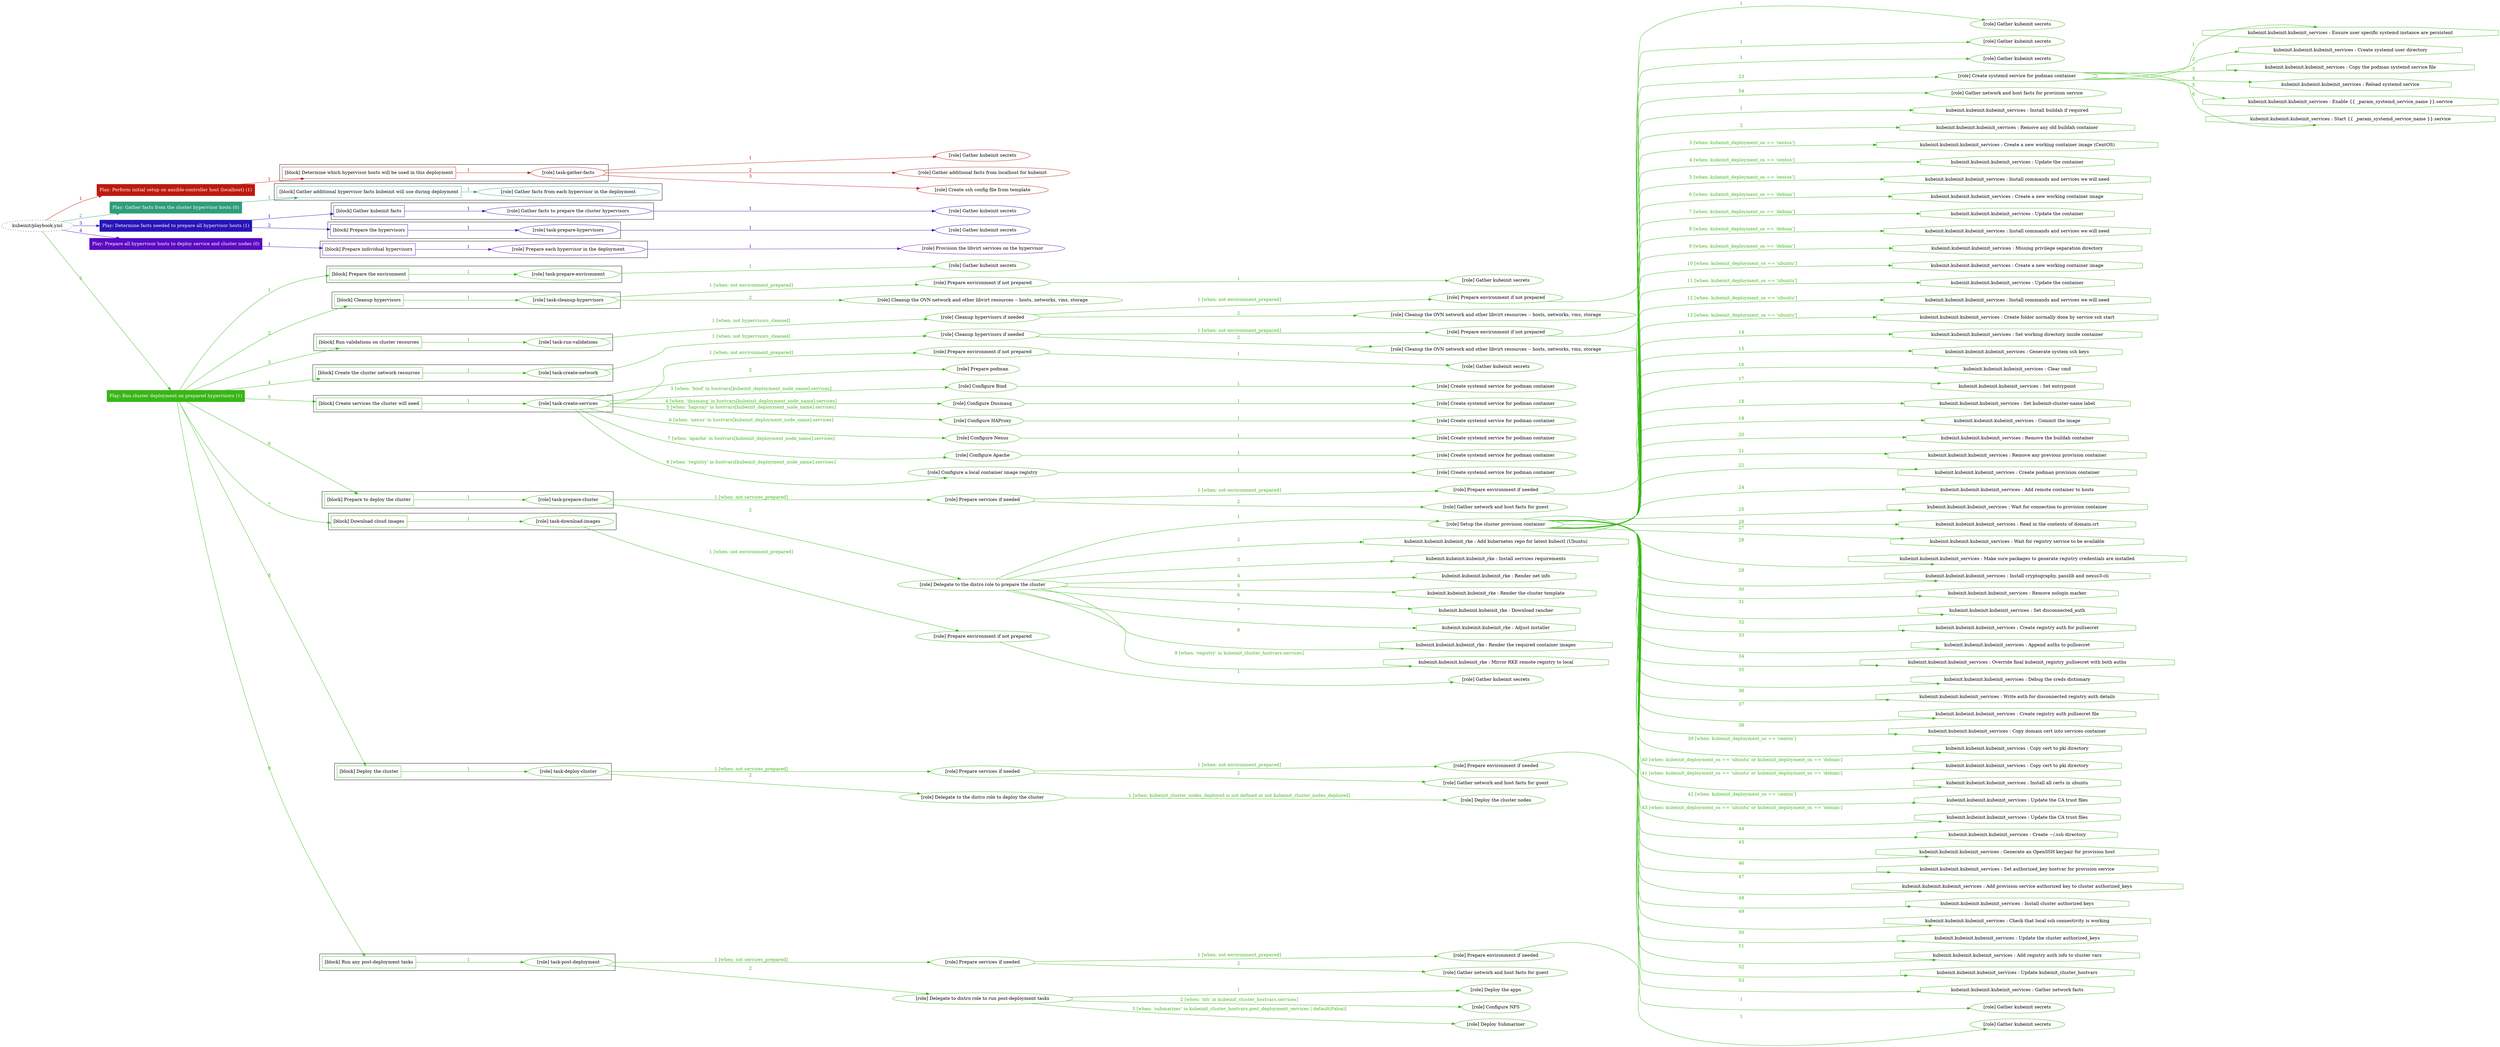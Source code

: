 digraph {
	graph [concentrate=true ordering=in rankdir=LR ratio=fill]
	edge [esep=5 sep=10]
	"kubeinit/playbook.yml" [URL="/home/runner/work/kubeinit/kubeinit/kubeinit/playbook.yml" id=playbook_b8671ef5 style=dotted]
	play_ff567a7b [label="Play: Perform initial setup on ansible-controller host (localhost) (1)" URL="/home/runner/work/kubeinit/kubeinit/kubeinit/playbook.yml" color="#bd1a0f" fontcolor="#ffffff" id=play_ff567a7b shape=box style=filled tooltip=localhost]
	"kubeinit/playbook.yml" -> play_ff567a7b [label="1 " color="#bd1a0f" fontcolor="#bd1a0f" id=edge_affedb4a labeltooltip="1 " tooltip="1 "]
	subgraph "Gather kubeinit secrets" {
		role_fac9e3c6 [label="[role] Gather kubeinit secrets" URL="/home/runner/.ansible/collections/ansible_collections/kubeinit/kubeinit/roles/kubeinit_prepare/tasks/build_hypervisors_group.yml" color="#bd1a0f" id=role_fac9e3c6 tooltip="Gather kubeinit secrets"]
	}
	subgraph "Gather additional facts from localhost for kubeinit" {
		role_4cdd33eb [label="[role] Gather additional facts from localhost for kubeinit" URL="/home/runner/.ansible/collections/ansible_collections/kubeinit/kubeinit/roles/kubeinit_prepare/tasks/build_hypervisors_group.yml" color="#bd1a0f" id=role_4cdd33eb tooltip="Gather additional facts from localhost for kubeinit"]
	}
	subgraph "Create ssh config file from template" {
		role_0581aead [label="[role] Create ssh config file from template" URL="/home/runner/.ansible/collections/ansible_collections/kubeinit/kubeinit/roles/kubeinit_prepare/tasks/build_hypervisors_group.yml" color="#bd1a0f" id=role_0581aead tooltip="Create ssh config file from template"]
	}
	subgraph "task-gather-facts" {
		role_def0feba [label="[role] task-gather-facts" URL="/home/runner/work/kubeinit/kubeinit/kubeinit/playbook.yml" color="#bd1a0f" id=role_def0feba tooltip="task-gather-facts"]
		role_def0feba -> role_fac9e3c6 [label="1 " color="#bd1a0f" fontcolor="#bd1a0f" id=edge_e288b4e5 labeltooltip="1 " tooltip="1 "]
		role_def0feba -> role_4cdd33eb [label="2 " color="#bd1a0f" fontcolor="#bd1a0f" id=edge_efd38109 labeltooltip="2 " tooltip="2 "]
		role_def0feba -> role_0581aead [label="3 " color="#bd1a0f" fontcolor="#bd1a0f" id=edge_7c57ec67 labeltooltip="3 " tooltip="3 "]
	}
	subgraph "Play: Perform initial setup on ansible-controller host (localhost) (1)" {
		play_ff567a7b -> block_1303dfe5 [label=1 color="#bd1a0f" fontcolor="#bd1a0f" id=edge_560dbb04 labeltooltip=1 tooltip=1]
		subgraph cluster_block_1303dfe5 {
			block_1303dfe5 [label="[block] Determine which hypervisor hosts will be used in this deployment" URL="/home/runner/work/kubeinit/kubeinit/kubeinit/playbook.yml" color="#bd1a0f" id=block_1303dfe5 labeltooltip="Determine which hypervisor hosts will be used in this deployment" shape=box tooltip="Determine which hypervisor hosts will be used in this deployment"]
			block_1303dfe5 -> role_def0feba [label="1 " color="#bd1a0f" fontcolor="#bd1a0f" id=edge_3c18b00a labeltooltip="1 " tooltip="1 "]
		}
	}
	play_193dd03e [label="Play: Gather facts from the cluster hypervisor hosts (0)" URL="/home/runner/work/kubeinit/kubeinit/kubeinit/playbook.yml" color="#2e9e7a" fontcolor="#ffffff" id=play_193dd03e shape=box style=filled tooltip="Play: Gather facts from the cluster hypervisor hosts (0)"]
	"kubeinit/playbook.yml" -> play_193dd03e [label="2 " color="#2e9e7a" fontcolor="#2e9e7a" id=edge_cc8d2d43 labeltooltip="2 " tooltip="2 "]
	subgraph "Gather facts from each hypervisor in the deployment" {
		role_054ab687 [label="[role] Gather facts from each hypervisor in the deployment" URL="/home/runner/work/kubeinit/kubeinit/kubeinit/playbook.yml" color="#2e9e7a" id=role_054ab687 tooltip="Gather facts from each hypervisor in the deployment"]
	}
	subgraph "Play: Gather facts from the cluster hypervisor hosts (0)" {
		play_193dd03e -> block_6499e3e8 [label=1 color="#2e9e7a" fontcolor="#2e9e7a" id=edge_490971b0 labeltooltip=1 tooltip=1]
		subgraph cluster_block_6499e3e8 {
			block_6499e3e8 [label="[block] Gather additional hypervisor facts kubeinit will use during deployment" URL="/home/runner/work/kubeinit/kubeinit/kubeinit/playbook.yml" color="#2e9e7a" id=block_6499e3e8 labeltooltip="Gather additional hypervisor facts kubeinit will use during deployment" shape=box tooltip="Gather additional hypervisor facts kubeinit will use during deployment"]
			block_6499e3e8 -> role_054ab687 [label="1 " color="#2e9e7a" fontcolor="#2e9e7a" id=edge_6e7d447c labeltooltip="1 " tooltip="1 "]
		}
	}
	play_bef8e366 [label="Play: Determine facts needed to prepare all hypervisor hosts (1)" URL="/home/runner/work/kubeinit/kubeinit/kubeinit/playbook.yml" color="#2714b8" fontcolor="#ffffff" id=play_bef8e366 shape=box style=filled tooltip=localhost]
	"kubeinit/playbook.yml" -> play_bef8e366 [label="3 " color="#2714b8" fontcolor="#2714b8" id=edge_e73cb2c5 labeltooltip="3 " tooltip="3 "]
	subgraph "Gather kubeinit secrets" {
		role_4cca73db [label="[role] Gather kubeinit secrets" URL="/home/runner/.ansible/collections/ansible_collections/kubeinit/kubeinit/roles/kubeinit_prepare/tasks/gather_kubeinit_facts.yml" color="#2714b8" id=role_4cca73db tooltip="Gather kubeinit secrets"]
	}
	subgraph "Gather facts to prepare the cluster hypervisors" {
		role_2d3e882f [label="[role] Gather facts to prepare the cluster hypervisors" URL="/home/runner/work/kubeinit/kubeinit/kubeinit/playbook.yml" color="#2714b8" id=role_2d3e882f tooltip="Gather facts to prepare the cluster hypervisors"]
		role_2d3e882f -> role_4cca73db [label="1 " color="#2714b8" fontcolor="#2714b8" id=edge_10075761 labeltooltip="1 " tooltip="1 "]
	}
	subgraph "Gather kubeinit secrets" {
		role_e410af43 [label="[role] Gather kubeinit secrets" URL="/home/runner/.ansible/collections/ansible_collections/kubeinit/kubeinit/roles/kubeinit_prepare/tasks/gather_kubeinit_facts.yml" color="#2714b8" id=role_e410af43 tooltip="Gather kubeinit secrets"]
	}
	subgraph "task-prepare-hypervisors" {
		role_1ecd9e24 [label="[role] task-prepare-hypervisors" URL="/home/runner/work/kubeinit/kubeinit/kubeinit/playbook.yml" color="#2714b8" id=role_1ecd9e24 tooltip="task-prepare-hypervisors"]
		role_1ecd9e24 -> role_e410af43 [label="1 " color="#2714b8" fontcolor="#2714b8" id=edge_fe01501a labeltooltip="1 " tooltip="1 "]
	}
	subgraph "Play: Determine facts needed to prepare all hypervisor hosts (1)" {
		play_bef8e366 -> block_54587611 [label=1 color="#2714b8" fontcolor="#2714b8" id=edge_dfd7fd90 labeltooltip=1 tooltip=1]
		subgraph cluster_block_54587611 {
			block_54587611 [label="[block] Gather kubeinit facts" URL="/home/runner/work/kubeinit/kubeinit/kubeinit/playbook.yml" color="#2714b8" id=block_54587611 labeltooltip="Gather kubeinit facts" shape=box tooltip="Gather kubeinit facts"]
			block_54587611 -> role_2d3e882f [label="1 " color="#2714b8" fontcolor="#2714b8" id=edge_e0559d84 labeltooltip="1 " tooltip="1 "]
		}
		play_bef8e366 -> block_67fb59d6 [label=2 color="#2714b8" fontcolor="#2714b8" id=edge_991e4720 labeltooltip=2 tooltip=2]
		subgraph cluster_block_67fb59d6 {
			block_67fb59d6 [label="[block] Prepare the hypervisors" URL="/home/runner/work/kubeinit/kubeinit/kubeinit/playbook.yml" color="#2714b8" id=block_67fb59d6 labeltooltip="Prepare the hypervisors" shape=box tooltip="Prepare the hypervisors"]
			block_67fb59d6 -> role_1ecd9e24 [label="1 " color="#2714b8" fontcolor="#2714b8" id=edge_68d700e1 labeltooltip="1 " tooltip="1 "]
		}
	}
	play_0c8c3bb7 [label="Play: Prepare all hypervisor hosts to deploy service and cluster nodes (0)" URL="/home/runner/work/kubeinit/kubeinit/kubeinit/playbook.yml" color="#590ac2" fontcolor="#ffffff" id=play_0c8c3bb7 shape=box style=filled tooltip="Play: Prepare all hypervisor hosts to deploy service and cluster nodes (0)"]
	"kubeinit/playbook.yml" -> play_0c8c3bb7 [label="4 " color="#590ac2" fontcolor="#590ac2" id=edge_bba71cee labeltooltip="4 " tooltip="4 "]
	subgraph "Provision the libvirt services on the hypervisor" {
		role_e6440c6c [label="[role] Provision the libvirt services on the hypervisor" URL="/home/runner/.ansible/collections/ansible_collections/kubeinit/kubeinit/roles/kubeinit_prepare/tasks/prepare_hypervisor.yml" color="#590ac2" id=role_e6440c6c tooltip="Provision the libvirt services on the hypervisor"]
	}
	subgraph "Prepare each hypervisor in the deployment" {
		role_e2b4f281 [label="[role] Prepare each hypervisor in the deployment" URL="/home/runner/work/kubeinit/kubeinit/kubeinit/playbook.yml" color="#590ac2" id=role_e2b4f281 tooltip="Prepare each hypervisor in the deployment"]
		role_e2b4f281 -> role_e6440c6c [label="1 " color="#590ac2" fontcolor="#590ac2" id=edge_c1fa16e4 labeltooltip="1 " tooltip="1 "]
	}
	subgraph "Play: Prepare all hypervisor hosts to deploy service and cluster nodes (0)" {
		play_0c8c3bb7 -> block_47e8fdd9 [label=1 color="#590ac2" fontcolor="#590ac2" id=edge_b3bafd93 labeltooltip=1 tooltip=1]
		subgraph cluster_block_47e8fdd9 {
			block_47e8fdd9 [label="[block] Prepare individual hypervisors" URL="/home/runner/work/kubeinit/kubeinit/kubeinit/playbook.yml" color="#590ac2" id=block_47e8fdd9 labeltooltip="Prepare individual hypervisors" shape=box tooltip="Prepare individual hypervisors"]
			block_47e8fdd9 -> role_e2b4f281 [label="1 " color="#590ac2" fontcolor="#590ac2" id=edge_8c37121a labeltooltip="1 " tooltip="1 "]
		}
	}
	play_85b957d9 [label="Play: Run cluster deployment on prepared hypervisors (1)" URL="/home/runner/work/kubeinit/kubeinit/kubeinit/playbook.yml" color="#38b616" fontcolor="#ffffff" id=play_85b957d9 shape=box style=filled tooltip=localhost]
	"kubeinit/playbook.yml" -> play_85b957d9 [label="5 " color="#38b616" fontcolor="#38b616" id=edge_f18d99c5 labeltooltip="5 " tooltip="5 "]
	subgraph "Gather kubeinit secrets" {
		role_075ce06c [label="[role] Gather kubeinit secrets" URL="/home/runner/.ansible/collections/ansible_collections/kubeinit/kubeinit/roles/kubeinit_prepare/tasks/gather_kubeinit_facts.yml" color="#38b616" id=role_075ce06c tooltip="Gather kubeinit secrets"]
	}
	subgraph "task-prepare-environment" {
		role_3ad48982 [label="[role] task-prepare-environment" URL="/home/runner/work/kubeinit/kubeinit/kubeinit/playbook.yml" color="#38b616" id=role_3ad48982 tooltip="task-prepare-environment"]
		role_3ad48982 -> role_075ce06c [label="1 " color="#38b616" fontcolor="#38b616" id=edge_805ef111 labeltooltip="1 " tooltip="1 "]
	}
	subgraph "Gather kubeinit secrets" {
		role_22cdb119 [label="[role] Gather kubeinit secrets" URL="/home/runner/.ansible/collections/ansible_collections/kubeinit/kubeinit/roles/kubeinit_prepare/tasks/gather_kubeinit_facts.yml" color="#38b616" id=role_22cdb119 tooltip="Gather kubeinit secrets"]
	}
	subgraph "Prepare environment if not prepared" {
		role_b7f009e2 [label="[role] Prepare environment if not prepared" URL="/home/runner/.ansible/collections/ansible_collections/kubeinit/kubeinit/roles/kubeinit_prepare/tasks/cleanup_hypervisors.yml" color="#38b616" id=role_b7f009e2 tooltip="Prepare environment if not prepared"]
		role_b7f009e2 -> role_22cdb119 [label="1 " color="#38b616" fontcolor="#38b616" id=edge_683f87c6 labeltooltip="1 " tooltip="1 "]
	}
	subgraph "Cleanup the OVN network and other libvirt resources -- hosts, networks, vms, storage" {
		role_07d6e285 [label="[role] Cleanup the OVN network and other libvirt resources -- hosts, networks, vms, storage" URL="/home/runner/.ansible/collections/ansible_collections/kubeinit/kubeinit/roles/kubeinit_prepare/tasks/cleanup_hypervisors.yml" color="#38b616" id=role_07d6e285 tooltip="Cleanup the OVN network and other libvirt resources -- hosts, networks, vms, storage"]
	}
	subgraph "task-cleanup-hypervisors" {
		role_02919202 [label="[role] task-cleanup-hypervisors" URL="/home/runner/work/kubeinit/kubeinit/kubeinit/playbook.yml" color="#38b616" id=role_02919202 tooltip="task-cleanup-hypervisors"]
		role_02919202 -> role_b7f009e2 [label="1 [when: not environment_prepared]" color="#38b616" fontcolor="#38b616" id=edge_7c2b36ea labeltooltip="1 [when: not environment_prepared]" tooltip="1 [when: not environment_prepared]"]
		role_02919202 -> role_07d6e285 [label="2 " color="#38b616" fontcolor="#38b616" id=edge_29fdc644 labeltooltip="2 " tooltip="2 "]
	}
	subgraph "Gather kubeinit secrets" {
		role_66b452a7 [label="[role] Gather kubeinit secrets" URL="/home/runner/.ansible/collections/ansible_collections/kubeinit/kubeinit/roles/kubeinit_prepare/tasks/gather_kubeinit_facts.yml" color="#38b616" id=role_66b452a7 tooltip="Gather kubeinit secrets"]
	}
	subgraph "Prepare environment if not prepared" {
		role_5bad5813 [label="[role] Prepare environment if not prepared" URL="/home/runner/.ansible/collections/ansible_collections/kubeinit/kubeinit/roles/kubeinit_prepare/tasks/cleanup_hypervisors.yml" color="#38b616" id=role_5bad5813 tooltip="Prepare environment if not prepared"]
		role_5bad5813 -> role_66b452a7 [label="1 " color="#38b616" fontcolor="#38b616" id=edge_6b408555 labeltooltip="1 " tooltip="1 "]
	}
	subgraph "Cleanup the OVN network and other libvirt resources -- hosts, networks, vms, storage" {
		role_e73fc102 [label="[role] Cleanup the OVN network and other libvirt resources -- hosts, networks, vms, storage" URL="/home/runner/.ansible/collections/ansible_collections/kubeinit/kubeinit/roles/kubeinit_prepare/tasks/cleanup_hypervisors.yml" color="#38b616" id=role_e73fc102 tooltip="Cleanup the OVN network and other libvirt resources -- hosts, networks, vms, storage"]
	}
	subgraph "Cleanup hypervisors if needed" {
		role_3978f282 [label="[role] Cleanup hypervisors if needed" URL="/home/runner/.ansible/collections/ansible_collections/kubeinit/kubeinit/roles/kubeinit_validations/tasks/main.yml" color="#38b616" id=role_3978f282 tooltip="Cleanup hypervisors if needed"]
		role_3978f282 -> role_5bad5813 [label="1 [when: not environment_prepared]" color="#38b616" fontcolor="#38b616" id=edge_f3e982ee labeltooltip="1 [when: not environment_prepared]" tooltip="1 [when: not environment_prepared]"]
		role_3978f282 -> role_e73fc102 [label="2 " color="#38b616" fontcolor="#38b616" id=edge_a4e8788a labeltooltip="2 " tooltip="2 "]
	}
	subgraph "task-run-validations" {
		role_edaf6e57 [label="[role] task-run-validations" URL="/home/runner/work/kubeinit/kubeinit/kubeinit/playbook.yml" color="#38b616" id=role_edaf6e57 tooltip="task-run-validations"]
		role_edaf6e57 -> role_3978f282 [label="1 [when: not hypervisors_cleaned]" color="#38b616" fontcolor="#38b616" id=edge_09663c10 labeltooltip="1 [when: not hypervisors_cleaned]" tooltip="1 [when: not hypervisors_cleaned]"]
	}
	subgraph "Gather kubeinit secrets" {
		role_32e1172f [label="[role] Gather kubeinit secrets" URL="/home/runner/.ansible/collections/ansible_collections/kubeinit/kubeinit/roles/kubeinit_prepare/tasks/gather_kubeinit_facts.yml" color="#38b616" id=role_32e1172f tooltip="Gather kubeinit secrets"]
	}
	subgraph "Prepare environment if not prepared" {
		role_137f0995 [label="[role] Prepare environment if not prepared" URL="/home/runner/.ansible/collections/ansible_collections/kubeinit/kubeinit/roles/kubeinit_prepare/tasks/cleanup_hypervisors.yml" color="#38b616" id=role_137f0995 tooltip="Prepare environment if not prepared"]
		role_137f0995 -> role_32e1172f [label="1 " color="#38b616" fontcolor="#38b616" id=edge_3b722fe4 labeltooltip="1 " tooltip="1 "]
	}
	subgraph "Cleanup the OVN network and other libvirt resources -- hosts, networks, vms, storage" {
		role_1a595654 [label="[role] Cleanup the OVN network and other libvirt resources -- hosts, networks, vms, storage" URL="/home/runner/.ansible/collections/ansible_collections/kubeinit/kubeinit/roles/kubeinit_prepare/tasks/cleanup_hypervisors.yml" color="#38b616" id=role_1a595654 tooltip="Cleanup the OVN network and other libvirt resources -- hosts, networks, vms, storage"]
	}
	subgraph "Cleanup hypervisors if needed" {
		role_8cc003fd [label="[role] Cleanup hypervisors if needed" URL="/home/runner/.ansible/collections/ansible_collections/kubeinit/kubeinit/roles/kubeinit_libvirt/tasks/create_network.yml" color="#38b616" id=role_8cc003fd tooltip="Cleanup hypervisors if needed"]
		role_8cc003fd -> role_137f0995 [label="1 [when: not environment_prepared]" color="#38b616" fontcolor="#38b616" id=edge_49f9e09c labeltooltip="1 [when: not environment_prepared]" tooltip="1 [when: not environment_prepared]"]
		role_8cc003fd -> role_1a595654 [label="2 " color="#38b616" fontcolor="#38b616" id=edge_f856be42 labeltooltip="2 " tooltip="2 "]
	}
	subgraph "task-create-network" {
		role_70c27ba2 [label="[role] task-create-network" URL="/home/runner/work/kubeinit/kubeinit/kubeinit/playbook.yml" color="#38b616" id=role_70c27ba2 tooltip="task-create-network"]
		role_70c27ba2 -> role_8cc003fd [label="1 [when: not hypervisors_cleaned]" color="#38b616" fontcolor="#38b616" id=edge_4db4641d labeltooltip="1 [when: not hypervisors_cleaned]" tooltip="1 [when: not hypervisors_cleaned]"]
	}
	subgraph "Gather kubeinit secrets" {
		role_de928665 [label="[role] Gather kubeinit secrets" URL="/home/runner/.ansible/collections/ansible_collections/kubeinit/kubeinit/roles/kubeinit_prepare/tasks/gather_kubeinit_facts.yml" color="#38b616" id=role_de928665 tooltip="Gather kubeinit secrets"]
	}
	subgraph "Prepare environment if not prepared" {
		role_a6d1275f [label="[role] Prepare environment if not prepared" URL="/home/runner/.ansible/collections/ansible_collections/kubeinit/kubeinit/roles/kubeinit_services/tasks/main.yml" color="#38b616" id=role_a6d1275f tooltip="Prepare environment if not prepared"]
		role_a6d1275f -> role_de928665 [label="1 " color="#38b616" fontcolor="#38b616" id=edge_2aa73ec5 labeltooltip="1 " tooltip="1 "]
	}
	subgraph "Prepare podman" {
		role_ccf9ede4 [label="[role] Prepare podman" URL="/home/runner/.ansible/collections/ansible_collections/kubeinit/kubeinit/roles/kubeinit_services/tasks/00_create_service_pod.yml" color="#38b616" id=role_ccf9ede4 tooltip="Prepare podman"]
	}
	subgraph "Create systemd service for podman container" {
		role_106bab08 [label="[role] Create systemd service for podman container" URL="/home/runner/.ansible/collections/ansible_collections/kubeinit/kubeinit/roles/kubeinit_bind/tasks/main.yml" color="#38b616" id=role_106bab08 tooltip="Create systemd service for podman container"]
	}
	subgraph "Configure Bind" {
		role_5f814065 [label="[role] Configure Bind" URL="/home/runner/.ansible/collections/ansible_collections/kubeinit/kubeinit/roles/kubeinit_services/tasks/start_services_containers.yml" color="#38b616" id=role_5f814065 tooltip="Configure Bind"]
		role_5f814065 -> role_106bab08 [label="1 " color="#38b616" fontcolor="#38b616" id=edge_4bdde65e labeltooltip="1 " tooltip="1 "]
	}
	subgraph "Create systemd service for podman container" {
		role_5848db6f [label="[role] Create systemd service for podman container" URL="/home/runner/.ansible/collections/ansible_collections/kubeinit/kubeinit/roles/kubeinit_dnsmasq/tasks/main.yml" color="#38b616" id=role_5848db6f tooltip="Create systemd service for podman container"]
	}
	subgraph "Configure Dnsmasq" {
		role_4032ce8b [label="[role] Configure Dnsmasq" URL="/home/runner/.ansible/collections/ansible_collections/kubeinit/kubeinit/roles/kubeinit_services/tasks/start_services_containers.yml" color="#38b616" id=role_4032ce8b tooltip="Configure Dnsmasq"]
		role_4032ce8b -> role_5848db6f [label="1 " color="#38b616" fontcolor="#38b616" id=edge_c94370e6 labeltooltip="1 " tooltip="1 "]
	}
	subgraph "Create systemd service for podman container" {
		role_24f0d1ff [label="[role] Create systemd service for podman container" URL="/home/runner/.ansible/collections/ansible_collections/kubeinit/kubeinit/roles/kubeinit_haproxy/tasks/main.yml" color="#38b616" id=role_24f0d1ff tooltip="Create systemd service for podman container"]
	}
	subgraph "Configure HAProxy" {
		role_a11d079d [label="[role] Configure HAProxy" URL="/home/runner/.ansible/collections/ansible_collections/kubeinit/kubeinit/roles/kubeinit_services/tasks/start_services_containers.yml" color="#38b616" id=role_a11d079d tooltip="Configure HAProxy"]
		role_a11d079d -> role_24f0d1ff [label="1 " color="#38b616" fontcolor="#38b616" id=edge_bb38bdb5 labeltooltip="1 " tooltip="1 "]
	}
	subgraph "Create systemd service for podman container" {
		role_484a21a5 [label="[role] Create systemd service for podman container" URL="/home/runner/.ansible/collections/ansible_collections/kubeinit/kubeinit/roles/kubeinit_nexus/tasks/main.yml" color="#38b616" id=role_484a21a5 tooltip="Create systemd service for podman container"]
	}
	subgraph "Configure Nexus" {
		role_423c7cff [label="[role] Configure Nexus" URL="/home/runner/.ansible/collections/ansible_collections/kubeinit/kubeinit/roles/kubeinit_services/tasks/start_services_containers.yml" color="#38b616" id=role_423c7cff tooltip="Configure Nexus"]
		role_423c7cff -> role_484a21a5 [label="1 " color="#38b616" fontcolor="#38b616" id=edge_04c9b29c labeltooltip="1 " tooltip="1 "]
	}
	subgraph "Create systemd service for podman container" {
		role_51f51530 [label="[role] Create systemd service for podman container" URL="/home/runner/.ansible/collections/ansible_collections/kubeinit/kubeinit/roles/kubeinit_apache/tasks/main.yml" color="#38b616" id=role_51f51530 tooltip="Create systemd service for podman container"]
	}
	subgraph "Configure Apache" {
		role_da8a0854 [label="[role] Configure Apache" URL="/home/runner/.ansible/collections/ansible_collections/kubeinit/kubeinit/roles/kubeinit_services/tasks/start_services_containers.yml" color="#38b616" id=role_da8a0854 tooltip="Configure Apache"]
		role_da8a0854 -> role_51f51530 [label="1 " color="#38b616" fontcolor="#38b616" id=edge_07b40779 labeltooltip="1 " tooltip="1 "]
	}
	subgraph "Create systemd service for podman container" {
		role_a5f78b55 [label="[role] Create systemd service for podman container" URL="/home/runner/.ansible/collections/ansible_collections/kubeinit/kubeinit/roles/kubeinit_registry/tasks/main.yml" color="#38b616" id=role_a5f78b55 tooltip="Create systemd service for podman container"]
	}
	subgraph "Configure a local container image registry" {
		role_7aef704e [label="[role] Configure a local container image registry" URL="/home/runner/.ansible/collections/ansible_collections/kubeinit/kubeinit/roles/kubeinit_services/tasks/start_services_containers.yml" color="#38b616" id=role_7aef704e tooltip="Configure a local container image registry"]
		role_7aef704e -> role_a5f78b55 [label="1 " color="#38b616" fontcolor="#38b616" id=edge_5f864ce4 labeltooltip="1 " tooltip="1 "]
	}
	subgraph "task-create-services" {
		role_e136aeb9 [label="[role] task-create-services" URL="/home/runner/work/kubeinit/kubeinit/kubeinit/playbook.yml" color="#38b616" id=role_e136aeb9 tooltip="task-create-services"]
		role_e136aeb9 -> role_a6d1275f [label="1 [when: not environment_prepared]" color="#38b616" fontcolor="#38b616" id=edge_d88a4bb6 labeltooltip="1 [when: not environment_prepared]" tooltip="1 [when: not environment_prepared]"]
		role_e136aeb9 -> role_ccf9ede4 [label="2 " color="#38b616" fontcolor="#38b616" id=edge_939d206b labeltooltip="2 " tooltip="2 "]
		role_e136aeb9 -> role_5f814065 [label="3 [when: 'bind' in hostvars[kubeinit_deployment_node_name].services]" color="#38b616" fontcolor="#38b616" id=edge_97bcc026 labeltooltip="3 [when: 'bind' in hostvars[kubeinit_deployment_node_name].services]" tooltip="3 [when: 'bind' in hostvars[kubeinit_deployment_node_name].services]"]
		role_e136aeb9 -> role_4032ce8b [label="4 [when: 'dnsmasq' in hostvars[kubeinit_deployment_node_name].services]" color="#38b616" fontcolor="#38b616" id=edge_df2351cf labeltooltip="4 [when: 'dnsmasq' in hostvars[kubeinit_deployment_node_name].services]" tooltip="4 [when: 'dnsmasq' in hostvars[kubeinit_deployment_node_name].services]"]
		role_e136aeb9 -> role_a11d079d [label="5 [when: 'haproxy' in hostvars[kubeinit_deployment_node_name].services]" color="#38b616" fontcolor="#38b616" id=edge_a25696b3 labeltooltip="5 [when: 'haproxy' in hostvars[kubeinit_deployment_node_name].services]" tooltip="5 [when: 'haproxy' in hostvars[kubeinit_deployment_node_name].services]"]
		role_e136aeb9 -> role_423c7cff [label="6 [when: 'nexus' in hostvars[kubeinit_deployment_node_name].services]" color="#38b616" fontcolor="#38b616" id=edge_50750819 labeltooltip="6 [when: 'nexus' in hostvars[kubeinit_deployment_node_name].services]" tooltip="6 [when: 'nexus' in hostvars[kubeinit_deployment_node_name].services]"]
		role_e136aeb9 -> role_da8a0854 [label="7 [when: 'apache' in hostvars[kubeinit_deployment_node_name].services]" color="#38b616" fontcolor="#38b616" id=edge_b57d7f61 labeltooltip="7 [when: 'apache' in hostvars[kubeinit_deployment_node_name].services]" tooltip="7 [when: 'apache' in hostvars[kubeinit_deployment_node_name].services]"]
		role_e136aeb9 -> role_7aef704e [label="8 [when: 'registry' in hostvars[kubeinit_deployment_node_name].services]" color="#38b616" fontcolor="#38b616" id=edge_77b4b9d7 labeltooltip="8 [when: 'registry' in hostvars[kubeinit_deployment_node_name].services]" tooltip="8 [when: 'registry' in hostvars[kubeinit_deployment_node_name].services]"]
	}
	subgraph "Gather kubeinit secrets" {
		role_cf4713f1 [label="[role] Gather kubeinit secrets" URL="/home/runner/.ansible/collections/ansible_collections/kubeinit/kubeinit/roles/kubeinit_prepare/tasks/gather_kubeinit_facts.yml" color="#38b616" id=role_cf4713f1 tooltip="Gather kubeinit secrets"]
	}
	subgraph "Prepare environment if needed" {
		role_0eb59223 [label="[role] Prepare environment if needed" URL="/home/runner/.ansible/collections/ansible_collections/kubeinit/kubeinit/roles/kubeinit_services/tasks/prepare_services.yml" color="#38b616" id=role_0eb59223 tooltip="Prepare environment if needed"]
		role_0eb59223 -> role_cf4713f1 [label="1 " color="#38b616" fontcolor="#38b616" id=edge_d5cdbf39 labeltooltip="1 " tooltip="1 "]
	}
	subgraph "Gather network and host facts for guest" {
		role_5049c915 [label="[role] Gather network and host facts for guest" URL="/home/runner/.ansible/collections/ansible_collections/kubeinit/kubeinit/roles/kubeinit_services/tasks/prepare_services.yml" color="#38b616" id=role_5049c915 tooltip="Gather network and host facts for guest"]
	}
	subgraph "Prepare services if needed" {
		role_60da5153 [label="[role] Prepare services if needed" URL="/home/runner/.ansible/collections/ansible_collections/kubeinit/kubeinit/roles/kubeinit_prepare/tasks/prepare_cluster.yml" color="#38b616" id=role_60da5153 tooltip="Prepare services if needed"]
		role_60da5153 -> role_0eb59223 [label="1 [when: not environment_prepared]" color="#38b616" fontcolor="#38b616" id=edge_3df20f68 labeltooltip="1 [when: not environment_prepared]" tooltip="1 [when: not environment_prepared]"]
		role_60da5153 -> role_5049c915 [label="2 " color="#38b616" fontcolor="#38b616" id=edge_75069b60 labeltooltip="2 " tooltip="2 "]
	}
	subgraph "Create systemd service for podman container" {
		role_cef51977 [label="[role] Create systemd service for podman container" URL="/home/runner/.ansible/collections/ansible_collections/kubeinit/kubeinit/roles/kubeinit_services/tasks/create_provision_container.yml" color="#38b616" id=role_cef51977 tooltip="Create systemd service for podman container"]
		task_68add581 [label="kubeinit.kubeinit.kubeinit_services : Ensure user specific systemd instance are persistent" URL="/home/runner/.ansible/collections/ansible_collections/kubeinit/kubeinit/roles/kubeinit_services/tasks/create_managed_service.yml" color="#38b616" id=task_68add581 shape=octagon tooltip="kubeinit.kubeinit.kubeinit_services : Ensure user specific systemd instance are persistent"]
		role_cef51977 -> task_68add581 [label="1 " color="#38b616" fontcolor="#38b616" id=edge_eb9d6899 labeltooltip="1 " tooltip="1 "]
		task_0d1e38a5 [label="kubeinit.kubeinit.kubeinit_services : Create systemd user directory" URL="/home/runner/.ansible/collections/ansible_collections/kubeinit/kubeinit/roles/kubeinit_services/tasks/create_managed_service.yml" color="#38b616" id=task_0d1e38a5 shape=octagon tooltip="kubeinit.kubeinit.kubeinit_services : Create systemd user directory"]
		role_cef51977 -> task_0d1e38a5 [label="2 " color="#38b616" fontcolor="#38b616" id=edge_d58c9d8b labeltooltip="2 " tooltip="2 "]
		task_d6154291 [label="kubeinit.kubeinit.kubeinit_services : Copy the podman systemd service file" URL="/home/runner/.ansible/collections/ansible_collections/kubeinit/kubeinit/roles/kubeinit_services/tasks/create_managed_service.yml" color="#38b616" id=task_d6154291 shape=octagon tooltip="kubeinit.kubeinit.kubeinit_services : Copy the podman systemd service file"]
		role_cef51977 -> task_d6154291 [label="3 " color="#38b616" fontcolor="#38b616" id=edge_98ba3842 labeltooltip="3 " tooltip="3 "]
		task_1b3166d1 [label="kubeinit.kubeinit.kubeinit_services : Reload systemd service" URL="/home/runner/.ansible/collections/ansible_collections/kubeinit/kubeinit/roles/kubeinit_services/tasks/create_managed_service.yml" color="#38b616" id=task_1b3166d1 shape=octagon tooltip="kubeinit.kubeinit.kubeinit_services : Reload systemd service"]
		role_cef51977 -> task_1b3166d1 [label="4 " color="#38b616" fontcolor="#38b616" id=edge_a6b68dfe labeltooltip="4 " tooltip="4 "]
		task_6e316011 [label="kubeinit.kubeinit.kubeinit_services : Enable {{ _param_systemd_service_name }}.service" URL="/home/runner/.ansible/collections/ansible_collections/kubeinit/kubeinit/roles/kubeinit_services/tasks/create_managed_service.yml" color="#38b616" id=task_6e316011 shape=octagon tooltip="kubeinit.kubeinit.kubeinit_services : Enable {{ _param_systemd_service_name }}.service"]
		role_cef51977 -> task_6e316011 [label="5 " color="#38b616" fontcolor="#38b616" id=edge_de75b8e3 labeltooltip="5 " tooltip="5 "]
		task_6c116fbd [label="kubeinit.kubeinit.kubeinit_services : Start {{ _param_systemd_service_name }}.service" URL="/home/runner/.ansible/collections/ansible_collections/kubeinit/kubeinit/roles/kubeinit_services/tasks/create_managed_service.yml" color="#38b616" id=task_6c116fbd shape=octagon tooltip="kubeinit.kubeinit.kubeinit_services : Start {{ _param_systemd_service_name }}.service"]
		role_cef51977 -> task_6c116fbd [label="6 " color="#38b616" fontcolor="#38b616" id=edge_c7eb261a labeltooltip="6 " tooltip="6 "]
	}
	subgraph "Gather network and host facts for provision service" {
		role_6a3f53f6 [label="[role] Gather network and host facts for provision service" URL="/home/runner/.ansible/collections/ansible_collections/kubeinit/kubeinit/roles/kubeinit_services/tasks/create_provision_container.yml" color="#38b616" id=role_6a3f53f6 tooltip="Gather network and host facts for provision service"]
	}
	subgraph "Setup the cluster provision container" {
		role_4dbf3464 [label="[role] Setup the cluster provision container" URL="/home/runner/.ansible/collections/ansible_collections/kubeinit/kubeinit/roles/kubeinit_rke/tasks/prepare_cluster.yml" color="#38b616" id=role_4dbf3464 tooltip="Setup the cluster provision container"]
		task_be254e62 [label="kubeinit.kubeinit.kubeinit_services : Install buildah if required" URL="/home/runner/.ansible/collections/ansible_collections/kubeinit/kubeinit/roles/kubeinit_services/tasks/create_provision_container.yml" color="#38b616" id=task_be254e62 shape=octagon tooltip="kubeinit.kubeinit.kubeinit_services : Install buildah if required"]
		role_4dbf3464 -> task_be254e62 [label="1 " color="#38b616" fontcolor="#38b616" id=edge_670efe4f labeltooltip="1 " tooltip="1 "]
		task_357c3388 [label="kubeinit.kubeinit.kubeinit_services : Remove any old buildah container" URL="/home/runner/.ansible/collections/ansible_collections/kubeinit/kubeinit/roles/kubeinit_services/tasks/create_provision_container.yml" color="#38b616" id=task_357c3388 shape=octagon tooltip="kubeinit.kubeinit.kubeinit_services : Remove any old buildah container"]
		role_4dbf3464 -> task_357c3388 [label="2 " color="#38b616" fontcolor="#38b616" id=edge_f60c5a6c labeltooltip="2 " tooltip="2 "]
		task_37d7bf8e [label="kubeinit.kubeinit.kubeinit_services : Create a new working container image (CentOS)" URL="/home/runner/.ansible/collections/ansible_collections/kubeinit/kubeinit/roles/kubeinit_services/tasks/create_provision_container.yml" color="#38b616" id=task_37d7bf8e shape=octagon tooltip="kubeinit.kubeinit.kubeinit_services : Create a new working container image (CentOS)"]
		role_4dbf3464 -> task_37d7bf8e [label="3 [when: kubeinit_deployment_os == 'centos']" color="#38b616" fontcolor="#38b616" id=edge_ceb0feeb labeltooltip="3 [when: kubeinit_deployment_os == 'centos']" tooltip="3 [when: kubeinit_deployment_os == 'centos']"]
		task_b86f8d90 [label="kubeinit.kubeinit.kubeinit_services : Update the container" URL="/home/runner/.ansible/collections/ansible_collections/kubeinit/kubeinit/roles/kubeinit_services/tasks/create_provision_container.yml" color="#38b616" id=task_b86f8d90 shape=octagon tooltip="kubeinit.kubeinit.kubeinit_services : Update the container"]
		role_4dbf3464 -> task_b86f8d90 [label="4 [when: kubeinit_deployment_os == 'centos']" color="#38b616" fontcolor="#38b616" id=edge_f37c933b labeltooltip="4 [when: kubeinit_deployment_os == 'centos']" tooltip="4 [when: kubeinit_deployment_os == 'centos']"]
		task_836d714e [label="kubeinit.kubeinit.kubeinit_services : Install commands and services we will need" URL="/home/runner/.ansible/collections/ansible_collections/kubeinit/kubeinit/roles/kubeinit_services/tasks/create_provision_container.yml" color="#38b616" id=task_836d714e shape=octagon tooltip="kubeinit.kubeinit.kubeinit_services : Install commands and services we will need"]
		role_4dbf3464 -> task_836d714e [label="5 [when: kubeinit_deployment_os == 'centos']" color="#38b616" fontcolor="#38b616" id=edge_e1540529 labeltooltip="5 [when: kubeinit_deployment_os == 'centos']" tooltip="5 [when: kubeinit_deployment_os == 'centos']"]
		task_79ac0c3b [label="kubeinit.kubeinit.kubeinit_services : Create a new working container image" URL="/home/runner/.ansible/collections/ansible_collections/kubeinit/kubeinit/roles/kubeinit_services/tasks/create_provision_container.yml" color="#38b616" id=task_79ac0c3b shape=octagon tooltip="kubeinit.kubeinit.kubeinit_services : Create a new working container image"]
		role_4dbf3464 -> task_79ac0c3b [label="6 [when: kubeinit_deployment_os == 'debian']" color="#38b616" fontcolor="#38b616" id=edge_39eda8b4 labeltooltip="6 [when: kubeinit_deployment_os == 'debian']" tooltip="6 [when: kubeinit_deployment_os == 'debian']"]
		task_c0a1f1cc [label="kubeinit.kubeinit.kubeinit_services : Update the container" URL="/home/runner/.ansible/collections/ansible_collections/kubeinit/kubeinit/roles/kubeinit_services/tasks/create_provision_container.yml" color="#38b616" id=task_c0a1f1cc shape=octagon tooltip="kubeinit.kubeinit.kubeinit_services : Update the container"]
		role_4dbf3464 -> task_c0a1f1cc [label="7 [when: kubeinit_deployment_os == 'debian']" color="#38b616" fontcolor="#38b616" id=edge_4b7eddff labeltooltip="7 [when: kubeinit_deployment_os == 'debian']" tooltip="7 [when: kubeinit_deployment_os == 'debian']"]
		task_2e3a143e [label="kubeinit.kubeinit.kubeinit_services : Install commands and services we will need" URL="/home/runner/.ansible/collections/ansible_collections/kubeinit/kubeinit/roles/kubeinit_services/tasks/create_provision_container.yml" color="#38b616" id=task_2e3a143e shape=octagon tooltip="kubeinit.kubeinit.kubeinit_services : Install commands and services we will need"]
		role_4dbf3464 -> task_2e3a143e [label="8 [when: kubeinit_deployment_os == 'debian']" color="#38b616" fontcolor="#38b616" id=edge_9a389010 labeltooltip="8 [when: kubeinit_deployment_os == 'debian']" tooltip="8 [when: kubeinit_deployment_os == 'debian']"]
		task_dd9caf3b [label="kubeinit.kubeinit.kubeinit_services : Missing privilege separation directory" URL="/home/runner/.ansible/collections/ansible_collections/kubeinit/kubeinit/roles/kubeinit_services/tasks/create_provision_container.yml" color="#38b616" id=task_dd9caf3b shape=octagon tooltip="kubeinit.kubeinit.kubeinit_services : Missing privilege separation directory"]
		role_4dbf3464 -> task_dd9caf3b [label="9 [when: kubeinit_deployment_os == 'debian']" color="#38b616" fontcolor="#38b616" id=edge_d6b227d2 labeltooltip="9 [when: kubeinit_deployment_os == 'debian']" tooltip="9 [when: kubeinit_deployment_os == 'debian']"]
		task_e5f4bb51 [label="kubeinit.kubeinit.kubeinit_services : Create a new working container image" URL="/home/runner/.ansible/collections/ansible_collections/kubeinit/kubeinit/roles/kubeinit_services/tasks/create_provision_container.yml" color="#38b616" id=task_e5f4bb51 shape=octagon tooltip="kubeinit.kubeinit.kubeinit_services : Create a new working container image"]
		role_4dbf3464 -> task_e5f4bb51 [label="10 [when: kubeinit_deployment_os == 'ubuntu']" color="#38b616" fontcolor="#38b616" id=edge_baecf6f0 labeltooltip="10 [when: kubeinit_deployment_os == 'ubuntu']" tooltip="10 [when: kubeinit_deployment_os == 'ubuntu']"]
		task_db929974 [label="kubeinit.kubeinit.kubeinit_services : Update the container" URL="/home/runner/.ansible/collections/ansible_collections/kubeinit/kubeinit/roles/kubeinit_services/tasks/create_provision_container.yml" color="#38b616" id=task_db929974 shape=octagon tooltip="kubeinit.kubeinit.kubeinit_services : Update the container"]
		role_4dbf3464 -> task_db929974 [label="11 [when: kubeinit_deployment_os == 'ubuntu']" color="#38b616" fontcolor="#38b616" id=edge_279d2fb5 labeltooltip="11 [when: kubeinit_deployment_os == 'ubuntu']" tooltip="11 [when: kubeinit_deployment_os == 'ubuntu']"]
		task_803c1304 [label="kubeinit.kubeinit.kubeinit_services : Install commands and services we will need" URL="/home/runner/.ansible/collections/ansible_collections/kubeinit/kubeinit/roles/kubeinit_services/tasks/create_provision_container.yml" color="#38b616" id=task_803c1304 shape=octagon tooltip="kubeinit.kubeinit.kubeinit_services : Install commands and services we will need"]
		role_4dbf3464 -> task_803c1304 [label="12 [when: kubeinit_deployment_os == 'ubuntu']" color="#38b616" fontcolor="#38b616" id=edge_e675bc92 labeltooltip="12 [when: kubeinit_deployment_os == 'ubuntu']" tooltip="12 [when: kubeinit_deployment_os == 'ubuntu']"]
		task_dd889db1 [label="kubeinit.kubeinit.kubeinit_services : Create folder normally done by service ssh start" URL="/home/runner/.ansible/collections/ansible_collections/kubeinit/kubeinit/roles/kubeinit_services/tasks/create_provision_container.yml" color="#38b616" id=task_dd889db1 shape=octagon tooltip="kubeinit.kubeinit.kubeinit_services : Create folder normally done by service ssh start"]
		role_4dbf3464 -> task_dd889db1 [label="13 [when: kubeinit_deployment_os == 'ubuntu']" color="#38b616" fontcolor="#38b616" id=edge_09f9b3e7 labeltooltip="13 [when: kubeinit_deployment_os == 'ubuntu']" tooltip="13 [when: kubeinit_deployment_os == 'ubuntu']"]
		task_372300ff [label="kubeinit.kubeinit.kubeinit_services : Set working directory inside container" URL="/home/runner/.ansible/collections/ansible_collections/kubeinit/kubeinit/roles/kubeinit_services/tasks/create_provision_container.yml" color="#38b616" id=task_372300ff shape=octagon tooltip="kubeinit.kubeinit.kubeinit_services : Set working directory inside container"]
		role_4dbf3464 -> task_372300ff [label="14 " color="#38b616" fontcolor="#38b616" id=edge_6abd47b7 labeltooltip="14 " tooltip="14 "]
		task_4f024a1a [label="kubeinit.kubeinit.kubeinit_services : Generate system ssh keys" URL="/home/runner/.ansible/collections/ansible_collections/kubeinit/kubeinit/roles/kubeinit_services/tasks/create_provision_container.yml" color="#38b616" id=task_4f024a1a shape=octagon tooltip="kubeinit.kubeinit.kubeinit_services : Generate system ssh keys"]
		role_4dbf3464 -> task_4f024a1a [label="15 " color="#38b616" fontcolor="#38b616" id=edge_2764375a labeltooltip="15 " tooltip="15 "]
		task_2ea83dd2 [label="kubeinit.kubeinit.kubeinit_services : Clear cmd" URL="/home/runner/.ansible/collections/ansible_collections/kubeinit/kubeinit/roles/kubeinit_services/tasks/create_provision_container.yml" color="#38b616" id=task_2ea83dd2 shape=octagon tooltip="kubeinit.kubeinit.kubeinit_services : Clear cmd"]
		role_4dbf3464 -> task_2ea83dd2 [label="16 " color="#38b616" fontcolor="#38b616" id=edge_18ac4966 labeltooltip="16 " tooltip="16 "]
		task_0390d64e [label="kubeinit.kubeinit.kubeinit_services : Set entrypoint" URL="/home/runner/.ansible/collections/ansible_collections/kubeinit/kubeinit/roles/kubeinit_services/tasks/create_provision_container.yml" color="#38b616" id=task_0390d64e shape=octagon tooltip="kubeinit.kubeinit.kubeinit_services : Set entrypoint"]
		role_4dbf3464 -> task_0390d64e [label="17 " color="#38b616" fontcolor="#38b616" id=edge_fced5d57 labeltooltip="17 " tooltip="17 "]
		task_0bea606a [label="kubeinit.kubeinit.kubeinit_services : Set kubeinit-cluster-name label" URL="/home/runner/.ansible/collections/ansible_collections/kubeinit/kubeinit/roles/kubeinit_services/tasks/create_provision_container.yml" color="#38b616" id=task_0bea606a shape=octagon tooltip="kubeinit.kubeinit.kubeinit_services : Set kubeinit-cluster-name label"]
		role_4dbf3464 -> task_0bea606a [label="18 " color="#38b616" fontcolor="#38b616" id=edge_4dc71089 labeltooltip="18 " tooltip="18 "]
		task_4f1dd753 [label="kubeinit.kubeinit.kubeinit_services : Commit the image" URL="/home/runner/.ansible/collections/ansible_collections/kubeinit/kubeinit/roles/kubeinit_services/tasks/create_provision_container.yml" color="#38b616" id=task_4f1dd753 shape=octagon tooltip="kubeinit.kubeinit.kubeinit_services : Commit the image"]
		role_4dbf3464 -> task_4f1dd753 [label="19 " color="#38b616" fontcolor="#38b616" id=edge_17eaea99 labeltooltip="19 " tooltip="19 "]
		task_645da909 [label="kubeinit.kubeinit.kubeinit_services : Remove the buildah container" URL="/home/runner/.ansible/collections/ansible_collections/kubeinit/kubeinit/roles/kubeinit_services/tasks/create_provision_container.yml" color="#38b616" id=task_645da909 shape=octagon tooltip="kubeinit.kubeinit.kubeinit_services : Remove the buildah container"]
		role_4dbf3464 -> task_645da909 [label="20 " color="#38b616" fontcolor="#38b616" id=edge_e823e95f labeltooltip="20 " tooltip="20 "]
		task_a2b7e155 [label="kubeinit.kubeinit.kubeinit_services : Remove any previous provision container" URL="/home/runner/.ansible/collections/ansible_collections/kubeinit/kubeinit/roles/kubeinit_services/tasks/create_provision_container.yml" color="#38b616" id=task_a2b7e155 shape=octagon tooltip="kubeinit.kubeinit.kubeinit_services : Remove any previous provision container"]
		role_4dbf3464 -> task_a2b7e155 [label="21 " color="#38b616" fontcolor="#38b616" id=edge_d22e33e3 labeltooltip="21 " tooltip="21 "]
		task_76ef89cd [label="kubeinit.kubeinit.kubeinit_services : Create podman provision container" URL="/home/runner/.ansible/collections/ansible_collections/kubeinit/kubeinit/roles/kubeinit_services/tasks/create_provision_container.yml" color="#38b616" id=task_76ef89cd shape=octagon tooltip="kubeinit.kubeinit.kubeinit_services : Create podman provision container"]
		role_4dbf3464 -> task_76ef89cd [label="22 " color="#38b616" fontcolor="#38b616" id=edge_3ec22064 labeltooltip="22 " tooltip="22 "]
		role_4dbf3464 -> role_cef51977 [label="23 " color="#38b616" fontcolor="#38b616" id=edge_8c6a6429 labeltooltip="23 " tooltip="23 "]
		task_e15622d7 [label="kubeinit.kubeinit.kubeinit_services : Add remote container to hosts" URL="/home/runner/.ansible/collections/ansible_collections/kubeinit/kubeinit/roles/kubeinit_services/tasks/create_provision_container.yml" color="#38b616" id=task_e15622d7 shape=octagon tooltip="kubeinit.kubeinit.kubeinit_services : Add remote container to hosts"]
		role_4dbf3464 -> task_e15622d7 [label="24 " color="#38b616" fontcolor="#38b616" id=edge_3c7e675d labeltooltip="24 " tooltip="24 "]
		task_7f5e67f9 [label="kubeinit.kubeinit.kubeinit_services : Wait for connection to provision container" URL="/home/runner/.ansible/collections/ansible_collections/kubeinit/kubeinit/roles/kubeinit_services/tasks/create_provision_container.yml" color="#38b616" id=task_7f5e67f9 shape=octagon tooltip="kubeinit.kubeinit.kubeinit_services : Wait for connection to provision container"]
		role_4dbf3464 -> task_7f5e67f9 [label="25 " color="#38b616" fontcolor="#38b616" id=edge_250873b7 labeltooltip="25 " tooltip="25 "]
		task_0f35588f [label="kubeinit.kubeinit.kubeinit_services : Read in the contents of domain.crt" URL="/home/runner/.ansible/collections/ansible_collections/kubeinit/kubeinit/roles/kubeinit_services/tasks/create_provision_container.yml" color="#38b616" id=task_0f35588f shape=octagon tooltip="kubeinit.kubeinit.kubeinit_services : Read in the contents of domain.crt"]
		role_4dbf3464 -> task_0f35588f [label="26 " color="#38b616" fontcolor="#38b616" id=edge_5f79ab12 labeltooltip="26 " tooltip="26 "]
		task_1e4b5088 [label="kubeinit.kubeinit.kubeinit_services : Wait for registry service to be available" URL="/home/runner/.ansible/collections/ansible_collections/kubeinit/kubeinit/roles/kubeinit_services/tasks/create_provision_container.yml" color="#38b616" id=task_1e4b5088 shape=octagon tooltip="kubeinit.kubeinit.kubeinit_services : Wait for registry service to be available"]
		role_4dbf3464 -> task_1e4b5088 [label="27 " color="#38b616" fontcolor="#38b616" id=edge_1054248b labeltooltip="27 " tooltip="27 "]
		task_4a227332 [label="kubeinit.kubeinit.kubeinit_services : Make sure packages to generate registry credentials are installed" URL="/home/runner/.ansible/collections/ansible_collections/kubeinit/kubeinit/roles/kubeinit_services/tasks/create_provision_container.yml" color="#38b616" id=task_4a227332 shape=octagon tooltip="kubeinit.kubeinit.kubeinit_services : Make sure packages to generate registry credentials are installed"]
		role_4dbf3464 -> task_4a227332 [label="28 " color="#38b616" fontcolor="#38b616" id=edge_9d8f42bc labeltooltip="28 " tooltip="28 "]
		task_9061836c [label="kubeinit.kubeinit.kubeinit_services : Install cryptography, passlib and nexus3-cli" URL="/home/runner/.ansible/collections/ansible_collections/kubeinit/kubeinit/roles/kubeinit_services/tasks/create_provision_container.yml" color="#38b616" id=task_9061836c shape=octagon tooltip="kubeinit.kubeinit.kubeinit_services : Install cryptography, passlib and nexus3-cli"]
		role_4dbf3464 -> task_9061836c [label="29 " color="#38b616" fontcolor="#38b616" id=edge_07330220 labeltooltip="29 " tooltip="29 "]
		task_5193b8f9 [label="kubeinit.kubeinit.kubeinit_services : Remove nologin marker" URL="/home/runner/.ansible/collections/ansible_collections/kubeinit/kubeinit/roles/kubeinit_services/tasks/create_provision_container.yml" color="#38b616" id=task_5193b8f9 shape=octagon tooltip="kubeinit.kubeinit.kubeinit_services : Remove nologin marker"]
		role_4dbf3464 -> task_5193b8f9 [label="30 " color="#38b616" fontcolor="#38b616" id=edge_7e248fea labeltooltip="30 " tooltip="30 "]
		task_f772350d [label="kubeinit.kubeinit.kubeinit_services : Set disconnected_auth" URL="/home/runner/.ansible/collections/ansible_collections/kubeinit/kubeinit/roles/kubeinit_services/tasks/create_provision_container.yml" color="#38b616" id=task_f772350d shape=octagon tooltip="kubeinit.kubeinit.kubeinit_services : Set disconnected_auth"]
		role_4dbf3464 -> task_f772350d [label="31 " color="#38b616" fontcolor="#38b616" id=edge_3b30d98a labeltooltip="31 " tooltip="31 "]
		task_e9f3e225 [label="kubeinit.kubeinit.kubeinit_services : Create registry auth for pullsecret" URL="/home/runner/.ansible/collections/ansible_collections/kubeinit/kubeinit/roles/kubeinit_services/tasks/create_provision_container.yml" color="#38b616" id=task_e9f3e225 shape=octagon tooltip="kubeinit.kubeinit.kubeinit_services : Create registry auth for pullsecret"]
		role_4dbf3464 -> task_e9f3e225 [label="32 " color="#38b616" fontcolor="#38b616" id=edge_26b9c440 labeltooltip="32 " tooltip="32 "]
		task_231c0c71 [label="kubeinit.kubeinit.kubeinit_services : Append auths to pullsecret" URL="/home/runner/.ansible/collections/ansible_collections/kubeinit/kubeinit/roles/kubeinit_services/tasks/create_provision_container.yml" color="#38b616" id=task_231c0c71 shape=octagon tooltip="kubeinit.kubeinit.kubeinit_services : Append auths to pullsecret"]
		role_4dbf3464 -> task_231c0c71 [label="33 " color="#38b616" fontcolor="#38b616" id=edge_1ba5faf5 labeltooltip="33 " tooltip="33 "]
		task_350f9bf1 [label="kubeinit.kubeinit.kubeinit_services : Override final kubeinit_registry_pullsecret with both auths" URL="/home/runner/.ansible/collections/ansible_collections/kubeinit/kubeinit/roles/kubeinit_services/tasks/create_provision_container.yml" color="#38b616" id=task_350f9bf1 shape=octagon tooltip="kubeinit.kubeinit.kubeinit_services : Override final kubeinit_registry_pullsecret with both auths"]
		role_4dbf3464 -> task_350f9bf1 [label="34 " color="#38b616" fontcolor="#38b616" id=edge_ccd2b5ab labeltooltip="34 " tooltip="34 "]
		task_7c23b966 [label="kubeinit.kubeinit.kubeinit_services : Debug the creds dictionary" URL="/home/runner/.ansible/collections/ansible_collections/kubeinit/kubeinit/roles/kubeinit_services/tasks/create_provision_container.yml" color="#38b616" id=task_7c23b966 shape=octagon tooltip="kubeinit.kubeinit.kubeinit_services : Debug the creds dictionary"]
		role_4dbf3464 -> task_7c23b966 [label="35 " color="#38b616" fontcolor="#38b616" id=edge_176e745b labeltooltip="35 " tooltip="35 "]
		task_374e1adb [label="kubeinit.kubeinit.kubeinit_services : Write auth for disconnected registry auth details" URL="/home/runner/.ansible/collections/ansible_collections/kubeinit/kubeinit/roles/kubeinit_services/tasks/create_provision_container.yml" color="#38b616" id=task_374e1adb shape=octagon tooltip="kubeinit.kubeinit.kubeinit_services : Write auth for disconnected registry auth details"]
		role_4dbf3464 -> task_374e1adb [label="36 " color="#38b616" fontcolor="#38b616" id=edge_ffac9ec4 labeltooltip="36 " tooltip="36 "]
		task_0bb54f33 [label="kubeinit.kubeinit.kubeinit_services : Create registry auth pullsecret file" URL="/home/runner/.ansible/collections/ansible_collections/kubeinit/kubeinit/roles/kubeinit_services/tasks/create_provision_container.yml" color="#38b616" id=task_0bb54f33 shape=octagon tooltip="kubeinit.kubeinit.kubeinit_services : Create registry auth pullsecret file"]
		role_4dbf3464 -> task_0bb54f33 [label="37 " color="#38b616" fontcolor="#38b616" id=edge_1ceddc72 labeltooltip="37 " tooltip="37 "]
		task_a67d1f93 [label="kubeinit.kubeinit.kubeinit_services : Copy domain cert into services container" URL="/home/runner/.ansible/collections/ansible_collections/kubeinit/kubeinit/roles/kubeinit_services/tasks/create_provision_container.yml" color="#38b616" id=task_a67d1f93 shape=octagon tooltip="kubeinit.kubeinit.kubeinit_services : Copy domain cert into services container"]
		role_4dbf3464 -> task_a67d1f93 [label="38 " color="#38b616" fontcolor="#38b616" id=edge_ecbd72c8 labeltooltip="38 " tooltip="38 "]
		task_5bff7f0e [label="kubeinit.kubeinit.kubeinit_services : Copy cert to pki directory" URL="/home/runner/.ansible/collections/ansible_collections/kubeinit/kubeinit/roles/kubeinit_services/tasks/create_provision_container.yml" color="#38b616" id=task_5bff7f0e shape=octagon tooltip="kubeinit.kubeinit.kubeinit_services : Copy cert to pki directory"]
		role_4dbf3464 -> task_5bff7f0e [label="39 [when: kubeinit_deployment_os == 'centos']" color="#38b616" fontcolor="#38b616" id=edge_1370bd67 labeltooltip="39 [when: kubeinit_deployment_os == 'centos']" tooltip="39 [when: kubeinit_deployment_os == 'centos']"]
		task_a91aded3 [label="kubeinit.kubeinit.kubeinit_services : Copy cert to pki directory" URL="/home/runner/.ansible/collections/ansible_collections/kubeinit/kubeinit/roles/kubeinit_services/tasks/create_provision_container.yml" color="#38b616" id=task_a91aded3 shape=octagon tooltip="kubeinit.kubeinit.kubeinit_services : Copy cert to pki directory"]
		role_4dbf3464 -> task_a91aded3 [label="40 [when: kubeinit_deployment_os == 'ubuntu' or kubeinit_deployment_os == 'debian']" color="#38b616" fontcolor="#38b616" id=edge_816b17a3 labeltooltip="40 [when: kubeinit_deployment_os == 'ubuntu' or kubeinit_deployment_os == 'debian']" tooltip="40 [when: kubeinit_deployment_os == 'ubuntu' or kubeinit_deployment_os == 'debian']"]
		task_73349148 [label="kubeinit.kubeinit.kubeinit_services : Install all certs in ubuntu" URL="/home/runner/.ansible/collections/ansible_collections/kubeinit/kubeinit/roles/kubeinit_services/tasks/create_provision_container.yml" color="#38b616" id=task_73349148 shape=octagon tooltip="kubeinit.kubeinit.kubeinit_services : Install all certs in ubuntu"]
		role_4dbf3464 -> task_73349148 [label="41 [when: kubeinit_deployment_os == 'ubuntu' or kubeinit_deployment_os == 'debian']" color="#38b616" fontcolor="#38b616" id=edge_b01cd3bc labeltooltip="41 [when: kubeinit_deployment_os == 'ubuntu' or kubeinit_deployment_os == 'debian']" tooltip="41 [when: kubeinit_deployment_os == 'ubuntu' or kubeinit_deployment_os == 'debian']"]
		task_cf3f26fb [label="kubeinit.kubeinit.kubeinit_services : Update the CA trust files" URL="/home/runner/.ansible/collections/ansible_collections/kubeinit/kubeinit/roles/kubeinit_services/tasks/create_provision_container.yml" color="#38b616" id=task_cf3f26fb shape=octagon tooltip="kubeinit.kubeinit.kubeinit_services : Update the CA trust files"]
		role_4dbf3464 -> task_cf3f26fb [label="42 [when: kubeinit_deployment_os == 'centos']" color="#38b616" fontcolor="#38b616" id=edge_4ea8ebff labeltooltip="42 [when: kubeinit_deployment_os == 'centos']" tooltip="42 [when: kubeinit_deployment_os == 'centos']"]
		task_1d6f0f09 [label="kubeinit.kubeinit.kubeinit_services : Update the CA trust files" URL="/home/runner/.ansible/collections/ansible_collections/kubeinit/kubeinit/roles/kubeinit_services/tasks/create_provision_container.yml" color="#38b616" id=task_1d6f0f09 shape=octagon tooltip="kubeinit.kubeinit.kubeinit_services : Update the CA trust files"]
		role_4dbf3464 -> task_1d6f0f09 [label="43 [when: kubeinit_deployment_os == 'ubuntu' or kubeinit_deployment_os == 'debian']" color="#38b616" fontcolor="#38b616" id=edge_92ca4a6a labeltooltip="43 [when: kubeinit_deployment_os == 'ubuntu' or kubeinit_deployment_os == 'debian']" tooltip="43 [when: kubeinit_deployment_os == 'ubuntu' or kubeinit_deployment_os == 'debian']"]
		task_ed19c5cf [label="kubeinit.kubeinit.kubeinit_services : Create ~/.ssh directory" URL="/home/runner/.ansible/collections/ansible_collections/kubeinit/kubeinit/roles/kubeinit_services/tasks/create_provision_container.yml" color="#38b616" id=task_ed19c5cf shape=octagon tooltip="kubeinit.kubeinit.kubeinit_services : Create ~/.ssh directory"]
		role_4dbf3464 -> task_ed19c5cf [label="44 " color="#38b616" fontcolor="#38b616" id=edge_71046ab8 labeltooltip="44 " tooltip="44 "]
		task_ca0520ea [label="kubeinit.kubeinit.kubeinit_services : Generate an OpenSSH keypair for provision host" URL="/home/runner/.ansible/collections/ansible_collections/kubeinit/kubeinit/roles/kubeinit_services/tasks/create_provision_container.yml" color="#38b616" id=task_ca0520ea shape=octagon tooltip="kubeinit.kubeinit.kubeinit_services : Generate an OpenSSH keypair for provision host"]
		role_4dbf3464 -> task_ca0520ea [label="45 " color="#38b616" fontcolor="#38b616" id=edge_00d2746a labeltooltip="45 " tooltip="45 "]
		task_71d1df4b [label="kubeinit.kubeinit.kubeinit_services : Set authorized_key hostvar for provision service" URL="/home/runner/.ansible/collections/ansible_collections/kubeinit/kubeinit/roles/kubeinit_services/tasks/create_provision_container.yml" color="#38b616" id=task_71d1df4b shape=octagon tooltip="kubeinit.kubeinit.kubeinit_services : Set authorized_key hostvar for provision service"]
		role_4dbf3464 -> task_71d1df4b [label="46 " color="#38b616" fontcolor="#38b616" id=edge_20697e44 labeltooltip="46 " tooltip="46 "]
		task_4a3add88 [label="kubeinit.kubeinit.kubeinit_services : Add provision service authorized key to cluster authorized_keys" URL="/home/runner/.ansible/collections/ansible_collections/kubeinit/kubeinit/roles/kubeinit_services/tasks/create_provision_container.yml" color="#38b616" id=task_4a3add88 shape=octagon tooltip="kubeinit.kubeinit.kubeinit_services : Add provision service authorized key to cluster authorized_keys"]
		role_4dbf3464 -> task_4a3add88 [label="47 " color="#38b616" fontcolor="#38b616" id=edge_e5b395c7 labeltooltip="47 " tooltip="47 "]
		task_a131c4e0 [label="kubeinit.kubeinit.kubeinit_services : Install cluster authorized keys" URL="/home/runner/.ansible/collections/ansible_collections/kubeinit/kubeinit/roles/kubeinit_services/tasks/create_provision_container.yml" color="#38b616" id=task_a131c4e0 shape=octagon tooltip="kubeinit.kubeinit.kubeinit_services : Install cluster authorized keys"]
		role_4dbf3464 -> task_a131c4e0 [label="48 " color="#38b616" fontcolor="#38b616" id=edge_a997e087 labeltooltip="48 " tooltip="48 "]
		task_4f2ab095 [label="kubeinit.kubeinit.kubeinit_services : Check that local ssh connectivity is working" URL="/home/runner/.ansible/collections/ansible_collections/kubeinit/kubeinit/roles/kubeinit_services/tasks/create_provision_container.yml" color="#38b616" id=task_4f2ab095 shape=octagon tooltip="kubeinit.kubeinit.kubeinit_services : Check that local ssh connectivity is working"]
		role_4dbf3464 -> task_4f2ab095 [label="49 " color="#38b616" fontcolor="#38b616" id=edge_60d6d0e0 labeltooltip="49 " tooltip="49 "]
		task_11b58273 [label="kubeinit.kubeinit.kubeinit_services : Update the cluster authorized_keys" URL="/home/runner/.ansible/collections/ansible_collections/kubeinit/kubeinit/roles/kubeinit_services/tasks/create_provision_container.yml" color="#38b616" id=task_11b58273 shape=octagon tooltip="kubeinit.kubeinit.kubeinit_services : Update the cluster authorized_keys"]
		role_4dbf3464 -> task_11b58273 [label="50 " color="#38b616" fontcolor="#38b616" id=edge_55f5edaa labeltooltip="50 " tooltip="50 "]
		task_b2224e06 [label="kubeinit.kubeinit.kubeinit_services : Add registry auth info to cluster vars" URL="/home/runner/.ansible/collections/ansible_collections/kubeinit/kubeinit/roles/kubeinit_services/tasks/create_provision_container.yml" color="#38b616" id=task_b2224e06 shape=octagon tooltip="kubeinit.kubeinit.kubeinit_services : Add registry auth info to cluster vars"]
		role_4dbf3464 -> task_b2224e06 [label="51 " color="#38b616" fontcolor="#38b616" id=edge_62b3919e labeltooltip="51 " tooltip="51 "]
		task_0942a1c2 [label="kubeinit.kubeinit.kubeinit_services : Update kubeinit_cluster_hostvars" URL="/home/runner/.ansible/collections/ansible_collections/kubeinit/kubeinit/roles/kubeinit_services/tasks/create_provision_container.yml" color="#38b616" id=task_0942a1c2 shape=octagon tooltip="kubeinit.kubeinit.kubeinit_services : Update kubeinit_cluster_hostvars"]
		role_4dbf3464 -> task_0942a1c2 [label="52 " color="#38b616" fontcolor="#38b616" id=edge_aa279325 labeltooltip="52 " tooltip="52 "]
		task_87e90410 [label="kubeinit.kubeinit.kubeinit_services : Gather network facts" URL="/home/runner/.ansible/collections/ansible_collections/kubeinit/kubeinit/roles/kubeinit_services/tasks/create_provision_container.yml" color="#38b616" id=task_87e90410 shape=octagon tooltip="kubeinit.kubeinit.kubeinit_services : Gather network facts"]
		role_4dbf3464 -> task_87e90410 [label="53 " color="#38b616" fontcolor="#38b616" id=edge_29b7e3fc labeltooltip="53 " tooltip="53 "]
		role_4dbf3464 -> role_6a3f53f6 [label="54 " color="#38b616" fontcolor="#38b616" id=edge_cdd0bfb6 labeltooltip="54 " tooltip="54 "]
	}
	subgraph "Delegate to the distro role to prepare the cluster" {
		role_5c1599b7 [label="[role] Delegate to the distro role to prepare the cluster" URL="/home/runner/.ansible/collections/ansible_collections/kubeinit/kubeinit/roles/kubeinit_prepare/tasks/prepare_cluster.yml" color="#38b616" id=role_5c1599b7 tooltip="Delegate to the distro role to prepare the cluster"]
		role_5c1599b7 -> role_4dbf3464 [label="1 " color="#38b616" fontcolor="#38b616" id=edge_de29a399 labeltooltip="1 " tooltip="1 "]
		task_c8dcc79e [label="kubeinit.kubeinit.kubeinit_rke : Add kubernetes repo for latest kubectl (Ubuntu)" URL="/home/runner/.ansible/collections/ansible_collections/kubeinit/kubeinit/roles/kubeinit_rke/tasks/prepare_cluster.yml" color="#38b616" id=task_c8dcc79e shape=octagon tooltip="kubeinit.kubeinit.kubeinit_rke : Add kubernetes repo for latest kubectl (Ubuntu)"]
		role_5c1599b7 -> task_c8dcc79e [label="2 " color="#38b616" fontcolor="#38b616" id=edge_10829039 labeltooltip="2 " tooltip="2 "]
		task_6c12f68c [label="kubeinit.kubeinit.kubeinit_rke : Install services requirements" URL="/home/runner/.ansible/collections/ansible_collections/kubeinit/kubeinit/roles/kubeinit_rke/tasks/prepare_cluster.yml" color="#38b616" id=task_6c12f68c shape=octagon tooltip="kubeinit.kubeinit.kubeinit_rke : Install services requirements"]
		role_5c1599b7 -> task_6c12f68c [label="3 " color="#38b616" fontcolor="#38b616" id=edge_ce54f88f labeltooltip="3 " tooltip="3 "]
		task_b097b9f4 [label="kubeinit.kubeinit.kubeinit_rke : Render net info" URL="/home/runner/.ansible/collections/ansible_collections/kubeinit/kubeinit/roles/kubeinit_rke/tasks/prepare_cluster.yml" color="#38b616" id=task_b097b9f4 shape=octagon tooltip="kubeinit.kubeinit.kubeinit_rke : Render net info"]
		role_5c1599b7 -> task_b097b9f4 [label="4 " color="#38b616" fontcolor="#38b616" id=edge_ab632a01 labeltooltip="4 " tooltip="4 "]
		task_224a0da4 [label="kubeinit.kubeinit.kubeinit_rke : Render the cluster template" URL="/home/runner/.ansible/collections/ansible_collections/kubeinit/kubeinit/roles/kubeinit_rke/tasks/prepare_cluster.yml" color="#38b616" id=task_224a0da4 shape=octagon tooltip="kubeinit.kubeinit.kubeinit_rke : Render the cluster template"]
		role_5c1599b7 -> task_224a0da4 [label="5 " color="#38b616" fontcolor="#38b616" id=edge_fbba4b72 labeltooltip="5 " tooltip="5 "]
		task_025e5a72 [label="kubeinit.kubeinit.kubeinit_rke : Download rancher" URL="/home/runner/.ansible/collections/ansible_collections/kubeinit/kubeinit/roles/kubeinit_rke/tasks/prepare_cluster.yml" color="#38b616" id=task_025e5a72 shape=octagon tooltip="kubeinit.kubeinit.kubeinit_rke : Download rancher"]
		role_5c1599b7 -> task_025e5a72 [label="6 " color="#38b616" fontcolor="#38b616" id=edge_71d823b8 labeltooltip="6 " tooltip="6 "]
		task_185b1069 [label="kubeinit.kubeinit.kubeinit_rke : Adjust installer" URL="/home/runner/.ansible/collections/ansible_collections/kubeinit/kubeinit/roles/kubeinit_rke/tasks/prepare_cluster.yml" color="#38b616" id=task_185b1069 shape=octagon tooltip="kubeinit.kubeinit.kubeinit_rke : Adjust installer"]
		role_5c1599b7 -> task_185b1069 [label="7 " color="#38b616" fontcolor="#38b616" id=edge_27ffbabf labeltooltip="7 " tooltip="7 "]
		task_10764310 [label="kubeinit.kubeinit.kubeinit_rke : Render the required container images" URL="/home/runner/.ansible/collections/ansible_collections/kubeinit/kubeinit/roles/kubeinit_rke/tasks/prepare_cluster.yml" color="#38b616" id=task_10764310 shape=octagon tooltip="kubeinit.kubeinit.kubeinit_rke : Render the required container images"]
		role_5c1599b7 -> task_10764310 [label="8 " color="#38b616" fontcolor="#38b616" id=edge_3a25ee02 labeltooltip="8 " tooltip="8 "]
		task_81758d9e [label="kubeinit.kubeinit.kubeinit_rke : Mirror RKE remote registry to local" URL="/home/runner/.ansible/collections/ansible_collections/kubeinit/kubeinit/roles/kubeinit_rke/tasks/prepare_cluster.yml" color="#38b616" id=task_81758d9e shape=octagon tooltip="kubeinit.kubeinit.kubeinit_rke : Mirror RKE remote registry to local"]
		role_5c1599b7 -> task_81758d9e [label="9 [when: 'registry' in kubeinit_cluster_hostvars.services]" color="#38b616" fontcolor="#38b616" id=edge_91d83803 labeltooltip="9 [when: 'registry' in kubeinit_cluster_hostvars.services]" tooltip="9 [when: 'registry' in kubeinit_cluster_hostvars.services]"]
	}
	subgraph "task-prepare-cluster" {
		role_5b03eacc [label="[role] task-prepare-cluster" URL="/home/runner/work/kubeinit/kubeinit/kubeinit/playbook.yml" color="#38b616" id=role_5b03eacc tooltip="task-prepare-cluster"]
		role_5b03eacc -> role_60da5153 [label="1 [when: not services_prepared]" color="#38b616" fontcolor="#38b616" id=edge_65140f37 labeltooltip="1 [when: not services_prepared]" tooltip="1 [when: not services_prepared]"]
		role_5b03eacc -> role_5c1599b7 [label="2 " color="#38b616" fontcolor="#38b616" id=edge_0b510f07 labeltooltip="2 " tooltip="2 "]
	}
	subgraph "Gather kubeinit secrets" {
		role_e1206ac0 [label="[role] Gather kubeinit secrets" URL="/home/runner/.ansible/collections/ansible_collections/kubeinit/kubeinit/roles/kubeinit_prepare/tasks/gather_kubeinit_facts.yml" color="#38b616" id=role_e1206ac0 tooltip="Gather kubeinit secrets"]
	}
	subgraph "Prepare environment if not prepared" {
		role_97e2f72e [label="[role] Prepare environment if not prepared" URL="/home/runner/.ansible/collections/ansible_collections/kubeinit/kubeinit/roles/kubeinit_libvirt/tasks/download_cloud_images.yml" color="#38b616" id=role_97e2f72e tooltip="Prepare environment if not prepared"]
		role_97e2f72e -> role_e1206ac0 [label="1 " color="#38b616" fontcolor="#38b616" id=edge_e483b0c6 labeltooltip="1 " tooltip="1 "]
	}
	subgraph "task-download-images" {
		role_2dad8cc5 [label="[role] task-download-images" URL="/home/runner/work/kubeinit/kubeinit/kubeinit/playbook.yml" color="#38b616" id=role_2dad8cc5 tooltip="task-download-images"]
		role_2dad8cc5 -> role_97e2f72e [label="1 [when: not environment_prepared]" color="#38b616" fontcolor="#38b616" id=edge_6f520453 labeltooltip="1 [when: not environment_prepared]" tooltip="1 [when: not environment_prepared]"]
	}
	subgraph "Gather kubeinit secrets" {
		role_8aa5f7e5 [label="[role] Gather kubeinit secrets" URL="/home/runner/.ansible/collections/ansible_collections/kubeinit/kubeinit/roles/kubeinit_prepare/tasks/gather_kubeinit_facts.yml" color="#38b616" id=role_8aa5f7e5 tooltip="Gather kubeinit secrets"]
	}
	subgraph "Prepare environment if needed" {
		role_75b974be [label="[role] Prepare environment if needed" URL="/home/runner/.ansible/collections/ansible_collections/kubeinit/kubeinit/roles/kubeinit_services/tasks/prepare_services.yml" color="#38b616" id=role_75b974be tooltip="Prepare environment if needed"]
		role_75b974be -> role_8aa5f7e5 [label="1 " color="#38b616" fontcolor="#38b616" id=edge_8e3bf523 labeltooltip="1 " tooltip="1 "]
	}
	subgraph "Gather network and host facts for guest" {
		role_756b6e98 [label="[role] Gather network and host facts for guest" URL="/home/runner/.ansible/collections/ansible_collections/kubeinit/kubeinit/roles/kubeinit_services/tasks/prepare_services.yml" color="#38b616" id=role_756b6e98 tooltip="Gather network and host facts for guest"]
	}
	subgraph "Prepare services if needed" {
		role_9a760061 [label="[role] Prepare services if needed" URL="/home/runner/.ansible/collections/ansible_collections/kubeinit/kubeinit/roles/kubeinit_prepare/tasks/deploy_cluster.yml" color="#38b616" id=role_9a760061 tooltip="Prepare services if needed"]
		role_9a760061 -> role_75b974be [label="1 [when: not environment_prepared]" color="#38b616" fontcolor="#38b616" id=edge_95785426 labeltooltip="1 [when: not environment_prepared]" tooltip="1 [when: not environment_prepared]"]
		role_9a760061 -> role_756b6e98 [label="2 " color="#38b616" fontcolor="#38b616" id=edge_0e7b4744 labeltooltip="2 " tooltip="2 "]
	}
	subgraph "Deploy the cluster nodes" {
		role_814073a3 [label="[role] Deploy the cluster nodes" URL="/home/runner/.ansible/collections/ansible_collections/kubeinit/kubeinit/roles/kubeinit_rke/tasks/main.yml" color="#38b616" id=role_814073a3 tooltip="Deploy the cluster nodes"]
	}
	subgraph "Delegate to the distro role to deploy the cluster" {
		role_4c60980d [label="[role] Delegate to the distro role to deploy the cluster" URL="/home/runner/.ansible/collections/ansible_collections/kubeinit/kubeinit/roles/kubeinit_prepare/tasks/deploy_cluster.yml" color="#38b616" id=role_4c60980d tooltip="Delegate to the distro role to deploy the cluster"]
		role_4c60980d -> role_814073a3 [label="1 [when: kubeinit_cluster_nodes_deployed is not defined or not kubeinit_cluster_nodes_deployed]" color="#38b616" fontcolor="#38b616" id=edge_882fa362 labeltooltip="1 [when: kubeinit_cluster_nodes_deployed is not defined or not kubeinit_cluster_nodes_deployed]" tooltip="1 [when: kubeinit_cluster_nodes_deployed is not defined or not kubeinit_cluster_nodes_deployed]"]
	}
	subgraph "task-deploy-cluster" {
		role_11543524 [label="[role] task-deploy-cluster" URL="/home/runner/work/kubeinit/kubeinit/kubeinit/playbook.yml" color="#38b616" id=role_11543524 tooltip="task-deploy-cluster"]
		role_11543524 -> role_9a760061 [label="1 [when: not services_prepared]" color="#38b616" fontcolor="#38b616" id=edge_beae19f5 labeltooltip="1 [when: not services_prepared]" tooltip="1 [when: not services_prepared]"]
		role_11543524 -> role_4c60980d [label="2 " color="#38b616" fontcolor="#38b616" id=edge_372960a5 labeltooltip="2 " tooltip="2 "]
	}
	subgraph "Gather kubeinit secrets" {
		role_22757212 [label="[role] Gather kubeinit secrets" URL="/home/runner/.ansible/collections/ansible_collections/kubeinit/kubeinit/roles/kubeinit_prepare/tasks/gather_kubeinit_facts.yml" color="#38b616" id=role_22757212 tooltip="Gather kubeinit secrets"]
	}
	subgraph "Prepare environment if needed" {
		role_db4ed24e [label="[role] Prepare environment if needed" URL="/home/runner/.ansible/collections/ansible_collections/kubeinit/kubeinit/roles/kubeinit_services/tasks/prepare_services.yml" color="#38b616" id=role_db4ed24e tooltip="Prepare environment if needed"]
		role_db4ed24e -> role_22757212 [label="1 " color="#38b616" fontcolor="#38b616" id=edge_b67dcada labeltooltip="1 " tooltip="1 "]
	}
	subgraph "Gather network and host facts for guest" {
		role_c7558304 [label="[role] Gather network and host facts for guest" URL="/home/runner/.ansible/collections/ansible_collections/kubeinit/kubeinit/roles/kubeinit_services/tasks/prepare_services.yml" color="#38b616" id=role_c7558304 tooltip="Gather network and host facts for guest"]
	}
	subgraph "Prepare services if needed" {
		role_9f0e70fb [label="[role] Prepare services if needed" URL="/home/runner/.ansible/collections/ansible_collections/kubeinit/kubeinit/roles/kubeinit_prepare/tasks/post_deployment.yml" color="#38b616" id=role_9f0e70fb tooltip="Prepare services if needed"]
		role_9f0e70fb -> role_db4ed24e [label="1 [when: not environment_prepared]" color="#38b616" fontcolor="#38b616" id=edge_3ae3c342 labeltooltip="1 [when: not environment_prepared]" tooltip="1 [when: not environment_prepared]"]
		role_9f0e70fb -> role_c7558304 [label="2 " color="#38b616" fontcolor="#38b616" id=edge_a6cd8168 labeltooltip="2 " tooltip="2 "]
	}
	subgraph "Deploy the apps" {
		role_13c09eb8 [label="[role] Deploy the apps" URL="/home/runner/.ansible/collections/ansible_collections/kubeinit/kubeinit/roles/kubeinit_rke/tasks/post_deployment_tasks.yml" color="#38b616" id=role_13c09eb8 tooltip="Deploy the apps"]
	}
	subgraph "Configure NFS" {
		role_d1f5a3d8 [label="[role] Configure NFS" URL="/home/runner/.ansible/collections/ansible_collections/kubeinit/kubeinit/roles/kubeinit_rke/tasks/post_deployment_tasks.yml" color="#38b616" id=role_d1f5a3d8 tooltip="Configure NFS"]
	}
	subgraph "Deploy Submariner" {
		role_d6ff1180 [label="[role] Deploy Submariner" URL="/home/runner/.ansible/collections/ansible_collections/kubeinit/kubeinit/roles/kubeinit_rke/tasks/post_deployment_tasks.yml" color="#38b616" id=role_d6ff1180 tooltip="Deploy Submariner"]
	}
	subgraph "Delegate to distro role to run post-deployment tasks" {
		role_7da20b30 [label="[role] Delegate to distro role to run post-deployment tasks" URL="/home/runner/.ansible/collections/ansible_collections/kubeinit/kubeinit/roles/kubeinit_prepare/tasks/post_deployment.yml" color="#38b616" id=role_7da20b30 tooltip="Delegate to distro role to run post-deployment tasks"]
		role_7da20b30 -> role_13c09eb8 [label="1 " color="#38b616" fontcolor="#38b616" id=edge_7f95f593 labeltooltip="1 " tooltip="1 "]
		role_7da20b30 -> role_d1f5a3d8 [label="2 [when: 'nfs' in kubeinit_cluster_hostvars.services]" color="#38b616" fontcolor="#38b616" id=edge_32387908 labeltooltip="2 [when: 'nfs' in kubeinit_cluster_hostvars.services]" tooltip="2 [when: 'nfs' in kubeinit_cluster_hostvars.services]"]
		role_7da20b30 -> role_d6ff1180 [label="3 [when: 'submariner' in kubeinit_cluster_hostvars.post_deployment_services | default(False)]" color="#38b616" fontcolor="#38b616" id=edge_9fdb1fbc labeltooltip="3 [when: 'submariner' in kubeinit_cluster_hostvars.post_deployment_services | default(False)]" tooltip="3 [when: 'submariner' in kubeinit_cluster_hostvars.post_deployment_services | default(False)]"]
	}
	subgraph "task-post-deployment" {
		role_5b78ebb0 [label="[role] task-post-deployment" URL="/home/runner/work/kubeinit/kubeinit/kubeinit/playbook.yml" color="#38b616" id=role_5b78ebb0 tooltip="task-post-deployment"]
		role_5b78ebb0 -> role_9f0e70fb [label="1 [when: not services_prepared]" color="#38b616" fontcolor="#38b616" id=edge_81277fe8 labeltooltip="1 [when: not services_prepared]" tooltip="1 [when: not services_prepared]"]
		role_5b78ebb0 -> role_7da20b30 [label="2 " color="#38b616" fontcolor="#38b616" id=edge_e32ccb9c labeltooltip="2 " tooltip="2 "]
	}
	subgraph "Play: Run cluster deployment on prepared hypervisors (1)" {
		play_85b957d9 -> block_285a763f [label=1 color="#38b616" fontcolor="#38b616" id=edge_95b4d0fd labeltooltip=1 tooltip=1]
		subgraph cluster_block_285a763f {
			block_285a763f [label="[block] Prepare the environment" URL="/home/runner/work/kubeinit/kubeinit/kubeinit/playbook.yml" color="#38b616" id=block_285a763f labeltooltip="Prepare the environment" shape=box tooltip="Prepare the environment"]
			block_285a763f -> role_3ad48982 [label="1 " color="#38b616" fontcolor="#38b616" id=edge_c5f87efb labeltooltip="1 " tooltip="1 "]
		}
		play_85b957d9 -> block_d7154015 [label=2 color="#38b616" fontcolor="#38b616" id=edge_9012c4fd labeltooltip=2 tooltip=2]
		subgraph cluster_block_d7154015 {
			block_d7154015 [label="[block] Cleanup hypervisors" URL="/home/runner/work/kubeinit/kubeinit/kubeinit/playbook.yml" color="#38b616" id=block_d7154015 labeltooltip="Cleanup hypervisors" shape=box tooltip="Cleanup hypervisors"]
			block_d7154015 -> role_02919202 [label="1 " color="#38b616" fontcolor="#38b616" id=edge_c91e2d43 labeltooltip="1 " tooltip="1 "]
		}
		play_85b957d9 -> block_e8f20ee5 [label=3 color="#38b616" fontcolor="#38b616" id=edge_b24b29f6 labeltooltip=3 tooltip=3]
		subgraph cluster_block_e8f20ee5 {
			block_e8f20ee5 [label="[block] Run validations on cluster resources" URL="/home/runner/work/kubeinit/kubeinit/kubeinit/playbook.yml" color="#38b616" id=block_e8f20ee5 labeltooltip="Run validations on cluster resources" shape=box tooltip="Run validations on cluster resources"]
			block_e8f20ee5 -> role_edaf6e57 [label="1 " color="#38b616" fontcolor="#38b616" id=edge_235297fd labeltooltip="1 " tooltip="1 "]
		}
		play_85b957d9 -> block_3c0fd735 [label=4 color="#38b616" fontcolor="#38b616" id=edge_0eb6b47b labeltooltip=4 tooltip=4]
		subgraph cluster_block_3c0fd735 {
			block_3c0fd735 [label="[block] Create the cluster network resources" URL="/home/runner/work/kubeinit/kubeinit/kubeinit/playbook.yml" color="#38b616" id=block_3c0fd735 labeltooltip="Create the cluster network resources" shape=box tooltip="Create the cluster network resources"]
			block_3c0fd735 -> role_70c27ba2 [label="1 " color="#38b616" fontcolor="#38b616" id=edge_7cd40a5a labeltooltip="1 " tooltip="1 "]
		}
		play_85b957d9 -> block_295cdf61 [label=5 color="#38b616" fontcolor="#38b616" id=edge_d3fb2335 labeltooltip=5 tooltip=5]
		subgraph cluster_block_295cdf61 {
			block_295cdf61 [label="[block] Create services the cluster will need" URL="/home/runner/work/kubeinit/kubeinit/kubeinit/playbook.yml" color="#38b616" id=block_295cdf61 labeltooltip="Create services the cluster will need" shape=box tooltip="Create services the cluster will need"]
			block_295cdf61 -> role_e136aeb9 [label="1 " color="#38b616" fontcolor="#38b616" id=edge_ce973594 labeltooltip="1 " tooltip="1 "]
		}
		play_85b957d9 -> block_62e15c93 [label=6 color="#38b616" fontcolor="#38b616" id=edge_7a9e14c1 labeltooltip=6 tooltip=6]
		subgraph cluster_block_62e15c93 {
			block_62e15c93 [label="[block] Prepare to deploy the cluster" URL="/home/runner/work/kubeinit/kubeinit/kubeinit/playbook.yml" color="#38b616" id=block_62e15c93 labeltooltip="Prepare to deploy the cluster" shape=box tooltip="Prepare to deploy the cluster"]
			block_62e15c93 -> role_5b03eacc [label="1 " color="#38b616" fontcolor="#38b616" id=edge_6f70c2df labeltooltip="1 " tooltip="1 "]
		}
		play_85b957d9 -> block_d93dda30 [label=7 color="#38b616" fontcolor="#38b616" id=edge_48f13603 labeltooltip=7 tooltip=7]
		subgraph cluster_block_d93dda30 {
			block_d93dda30 [label="[block] Download cloud images" URL="/home/runner/work/kubeinit/kubeinit/kubeinit/playbook.yml" color="#38b616" id=block_d93dda30 labeltooltip="Download cloud images" shape=box tooltip="Download cloud images"]
			block_d93dda30 -> role_2dad8cc5 [label="1 " color="#38b616" fontcolor="#38b616" id=edge_f6b7b858 labeltooltip="1 " tooltip="1 "]
		}
		play_85b957d9 -> block_05508191 [label=8 color="#38b616" fontcolor="#38b616" id=edge_66859c82 labeltooltip=8 tooltip=8]
		subgraph cluster_block_05508191 {
			block_05508191 [label="[block] Deploy the cluster" URL="/home/runner/work/kubeinit/kubeinit/kubeinit/playbook.yml" color="#38b616" id=block_05508191 labeltooltip="Deploy the cluster" shape=box tooltip="Deploy the cluster"]
			block_05508191 -> role_11543524 [label="1 " color="#38b616" fontcolor="#38b616" id=edge_75477791 labeltooltip="1 " tooltip="1 "]
		}
		play_85b957d9 -> block_d8e7a72e [label=9 color="#38b616" fontcolor="#38b616" id=edge_1d378d0f labeltooltip=9 tooltip=9]
		subgraph cluster_block_d8e7a72e {
			block_d8e7a72e [label="[block] Run any post-deployment tasks" URL="/home/runner/work/kubeinit/kubeinit/kubeinit/playbook.yml" color="#38b616" id=block_d8e7a72e labeltooltip="Run any post-deployment tasks" shape=box tooltip="Run any post-deployment tasks"]
			block_d8e7a72e -> role_5b78ebb0 [label="1 " color="#38b616" fontcolor="#38b616" id=edge_006187f8 labeltooltip="1 " tooltip="1 "]
		}
	}
}
